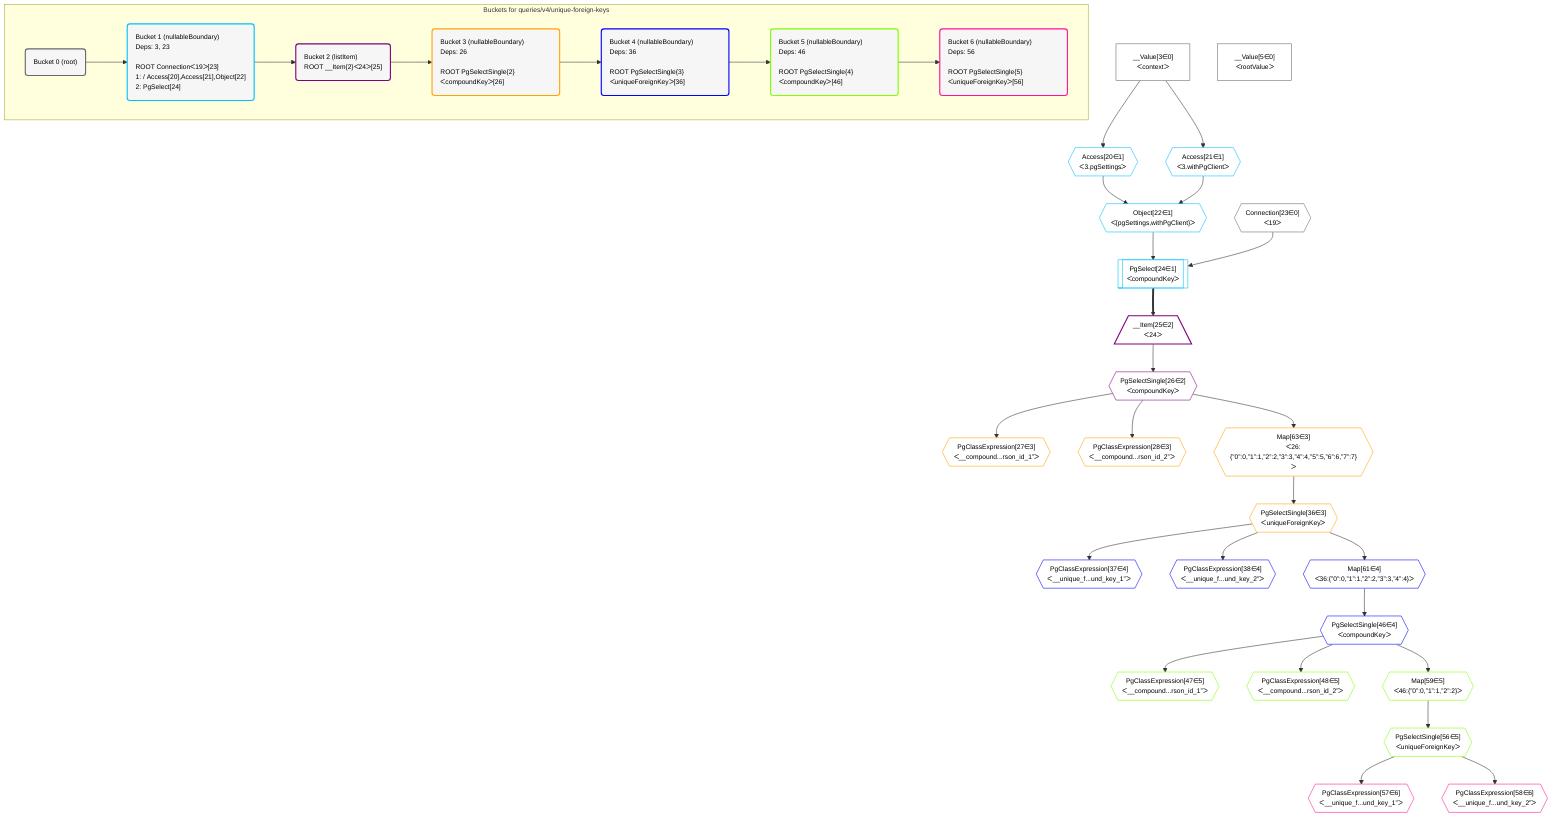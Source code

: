 %%{init: {'themeVariables': { 'fontSize': '12px'}}}%%
graph TD
    classDef path fill:#eee,stroke:#000,color:#000
    classDef plan fill:#fff,stroke-width:1px,color:#000
    classDef itemplan fill:#fff,stroke-width:2px,color:#000
    classDef unbatchedplan fill:#dff,stroke-width:1px,color:#000
    classDef sideeffectplan fill:#fcc,stroke-width:2px,color:#000
    classDef bucket fill:#f6f6f6,color:#000,stroke-width:2px,text-align:left


    %% define steps
    __Value3["__Value[3∈0]<br />ᐸcontextᐳ"]:::plan
    __Value5["__Value[5∈0]<br />ᐸrootValueᐳ"]:::plan
    Access20{{"Access[20∈1]<br />ᐸ3.pgSettingsᐳ"}}:::plan
    Access21{{"Access[21∈1]<br />ᐸ3.withPgClientᐳ"}}:::plan
    Object22{{"Object[22∈1]<br />ᐸ{pgSettings,withPgClient}ᐳ"}}:::plan
    Connection23{{"Connection[23∈0]<br />ᐸ19ᐳ"}}:::plan
    PgSelect24[["PgSelect[24∈1]<br />ᐸcompoundKeyᐳ"]]:::plan
    __Item25[/"__Item[25∈2]<br />ᐸ24ᐳ"\]:::itemplan
    PgSelectSingle26{{"PgSelectSingle[26∈2]<br />ᐸcompoundKeyᐳ"}}:::plan
    PgClassExpression27{{"PgClassExpression[27∈3]<br />ᐸ__compound...rson_id_1”ᐳ"}}:::plan
    PgClassExpression28{{"PgClassExpression[28∈3]<br />ᐸ__compound...rson_id_2”ᐳ"}}:::plan
    Map63{{"Map[63∈3]<br />ᐸ26:{”0”:0,”1”:1,”2”:2,”3”:3,”4”:4,”5”:5,”6”:6,”7”:7}ᐳ"}}:::plan
    PgSelectSingle36{{"PgSelectSingle[36∈3]<br />ᐸuniqueForeignKeyᐳ"}}:::plan
    PgClassExpression37{{"PgClassExpression[37∈4]<br />ᐸ__unique_f...und_key_1”ᐳ"}}:::plan
    PgClassExpression38{{"PgClassExpression[38∈4]<br />ᐸ__unique_f...und_key_2”ᐳ"}}:::plan
    Map61{{"Map[61∈4]<br />ᐸ36:{”0”:0,”1”:1,”2”:2,”3”:3,”4”:4}ᐳ"}}:::plan
    PgSelectSingle46{{"PgSelectSingle[46∈4]<br />ᐸcompoundKeyᐳ"}}:::plan
    PgClassExpression47{{"PgClassExpression[47∈5]<br />ᐸ__compound...rson_id_1”ᐳ"}}:::plan
    PgClassExpression48{{"PgClassExpression[48∈5]<br />ᐸ__compound...rson_id_2”ᐳ"}}:::plan
    Map59{{"Map[59∈5]<br />ᐸ46:{”0”:0,”1”:1,”2”:2}ᐳ"}}:::plan
    PgSelectSingle56{{"PgSelectSingle[56∈5]<br />ᐸuniqueForeignKeyᐳ"}}:::plan
    PgClassExpression57{{"PgClassExpression[57∈6]<br />ᐸ__unique_f...und_key_1”ᐳ"}}:::plan
    PgClassExpression58{{"PgClassExpression[58∈6]<br />ᐸ__unique_f...und_key_2”ᐳ"}}:::plan

    %% plan dependencies
    __Value3 --> Access20
    __Value3 --> Access21
    Access20 & Access21 --> Object22
    Object22 & Connection23 --> PgSelect24
    PgSelect24 ==> __Item25
    __Item25 --> PgSelectSingle26
    PgSelectSingle26 --> PgClassExpression27
    PgSelectSingle26 --> PgClassExpression28
    PgSelectSingle26 --> Map63
    Map63 --> PgSelectSingle36
    PgSelectSingle36 --> PgClassExpression37
    PgSelectSingle36 --> PgClassExpression38
    PgSelectSingle36 --> Map61
    Map61 --> PgSelectSingle46
    PgSelectSingle46 --> PgClassExpression47
    PgSelectSingle46 --> PgClassExpression48
    PgSelectSingle46 --> Map59
    Map59 --> PgSelectSingle56
    PgSelectSingle56 --> PgClassExpression57
    PgSelectSingle56 --> PgClassExpression58

    subgraph "Buckets for queries/v4/unique-foreign-keys"
    Bucket0("Bucket 0 (root)"):::bucket
    classDef bucket0 stroke:#696969
    class Bucket0,__Value3,__Value5,Connection23 bucket0
    Bucket1("Bucket 1 (nullableBoundary)<br />Deps: 3, 23<br /><br />ROOT Connectionᐸ19ᐳ[23]<br />1:  / Access[20],Access[21],Object[22]<br />2: PgSelect[24]"):::bucket
    classDef bucket1 stroke:#00bfff
    class Bucket1,Access20,Access21,Object22,PgSelect24 bucket1
    Bucket2("Bucket 2 (listItem)<br />ROOT __Item{2}ᐸ24ᐳ[25]"):::bucket
    classDef bucket2 stroke:#7f007f
    class Bucket2,__Item25,PgSelectSingle26 bucket2
    Bucket3("Bucket 3 (nullableBoundary)<br />Deps: 26<br /><br />ROOT PgSelectSingle{2}ᐸcompoundKeyᐳ[26]"):::bucket
    classDef bucket3 stroke:#ffa500
    class Bucket3,PgClassExpression27,PgClassExpression28,PgSelectSingle36,Map63 bucket3
    Bucket4("Bucket 4 (nullableBoundary)<br />Deps: 36<br /><br />ROOT PgSelectSingle{3}ᐸuniqueForeignKeyᐳ[36]"):::bucket
    classDef bucket4 stroke:#0000ff
    class Bucket4,PgClassExpression37,PgClassExpression38,PgSelectSingle46,Map61 bucket4
    Bucket5("Bucket 5 (nullableBoundary)<br />Deps: 46<br /><br />ROOT PgSelectSingle{4}ᐸcompoundKeyᐳ[46]"):::bucket
    classDef bucket5 stroke:#7fff00
    class Bucket5,PgClassExpression47,PgClassExpression48,PgSelectSingle56,Map59 bucket5
    Bucket6("Bucket 6 (nullableBoundary)<br />Deps: 56<br /><br />ROOT PgSelectSingle{5}ᐸuniqueForeignKeyᐳ[56]"):::bucket
    classDef bucket6 stroke:#ff1493
    class Bucket6,PgClassExpression57,PgClassExpression58 bucket6
    Bucket0 --> Bucket1
    Bucket1 --> Bucket2
    Bucket2 --> Bucket3
    Bucket3 --> Bucket4
    Bucket4 --> Bucket5
    Bucket5 --> Bucket6
    end